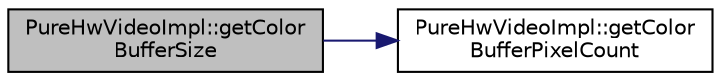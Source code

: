 digraph "PureHwVideoImpl::getColorBufferSize"
{
 // LATEX_PDF_SIZE
  edge [fontname="Helvetica",fontsize="10",labelfontname="Helvetica",labelfontsize="10"];
  node [fontname="Helvetica",fontsize="10",shape=record];
  rankdir="LR";
  Node1 [label="PureHwVideoImpl::getColor\lBufferSize",height=0.2,width=0.4,color="black", fillcolor="grey75", style="filled", fontcolor="black",tooltip="Gets the amount of VRAM used by the Color Buffer in Bytes."];
  Node1 -> Node2 [color="midnightblue",fontsize="10",style="solid",fontname="Helvetica"];
  Node2 [label="PureHwVideoImpl::getColor\lBufferPixelCount",height=0.2,width=0.4,color="black", fillcolor="white", style="filled",URL="$class_pure_hw_video_impl.html#a06d1efb859e4872cebf4dc6a49aa46f6",tooltip="Gets the number of pixels in the Frame Buffer (width x height)."];
}
